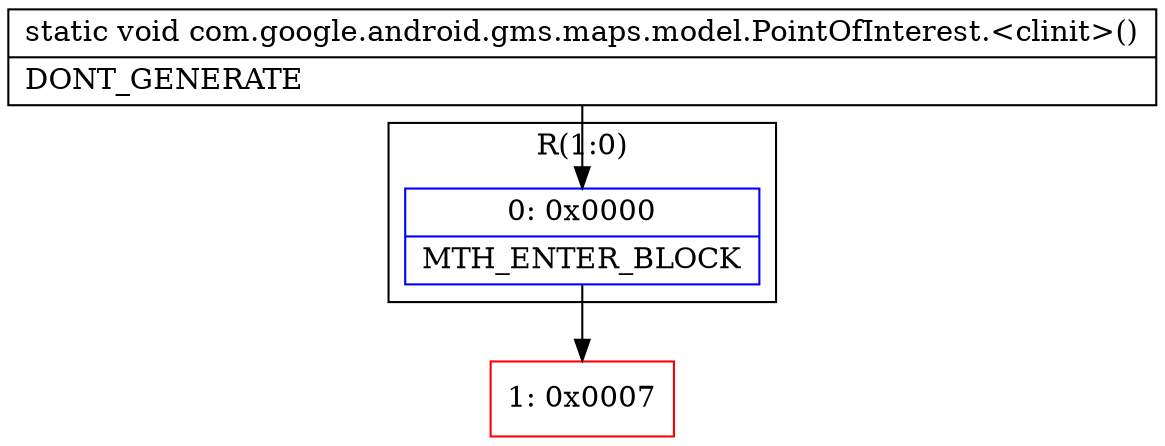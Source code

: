 digraph "CFG forcom.google.android.gms.maps.model.PointOfInterest.\<clinit\>()V" {
subgraph cluster_Region_423852980 {
label = "R(1:0)";
node [shape=record,color=blue];
Node_0 [shape=record,label="{0\:\ 0x0000|MTH_ENTER_BLOCK\l}"];
}
Node_1 [shape=record,color=red,label="{1\:\ 0x0007}"];
MethodNode[shape=record,label="{static void com.google.android.gms.maps.model.PointOfInterest.\<clinit\>()  | DONT_GENERATE\l}"];
MethodNode -> Node_0;
Node_0 -> Node_1;
}

